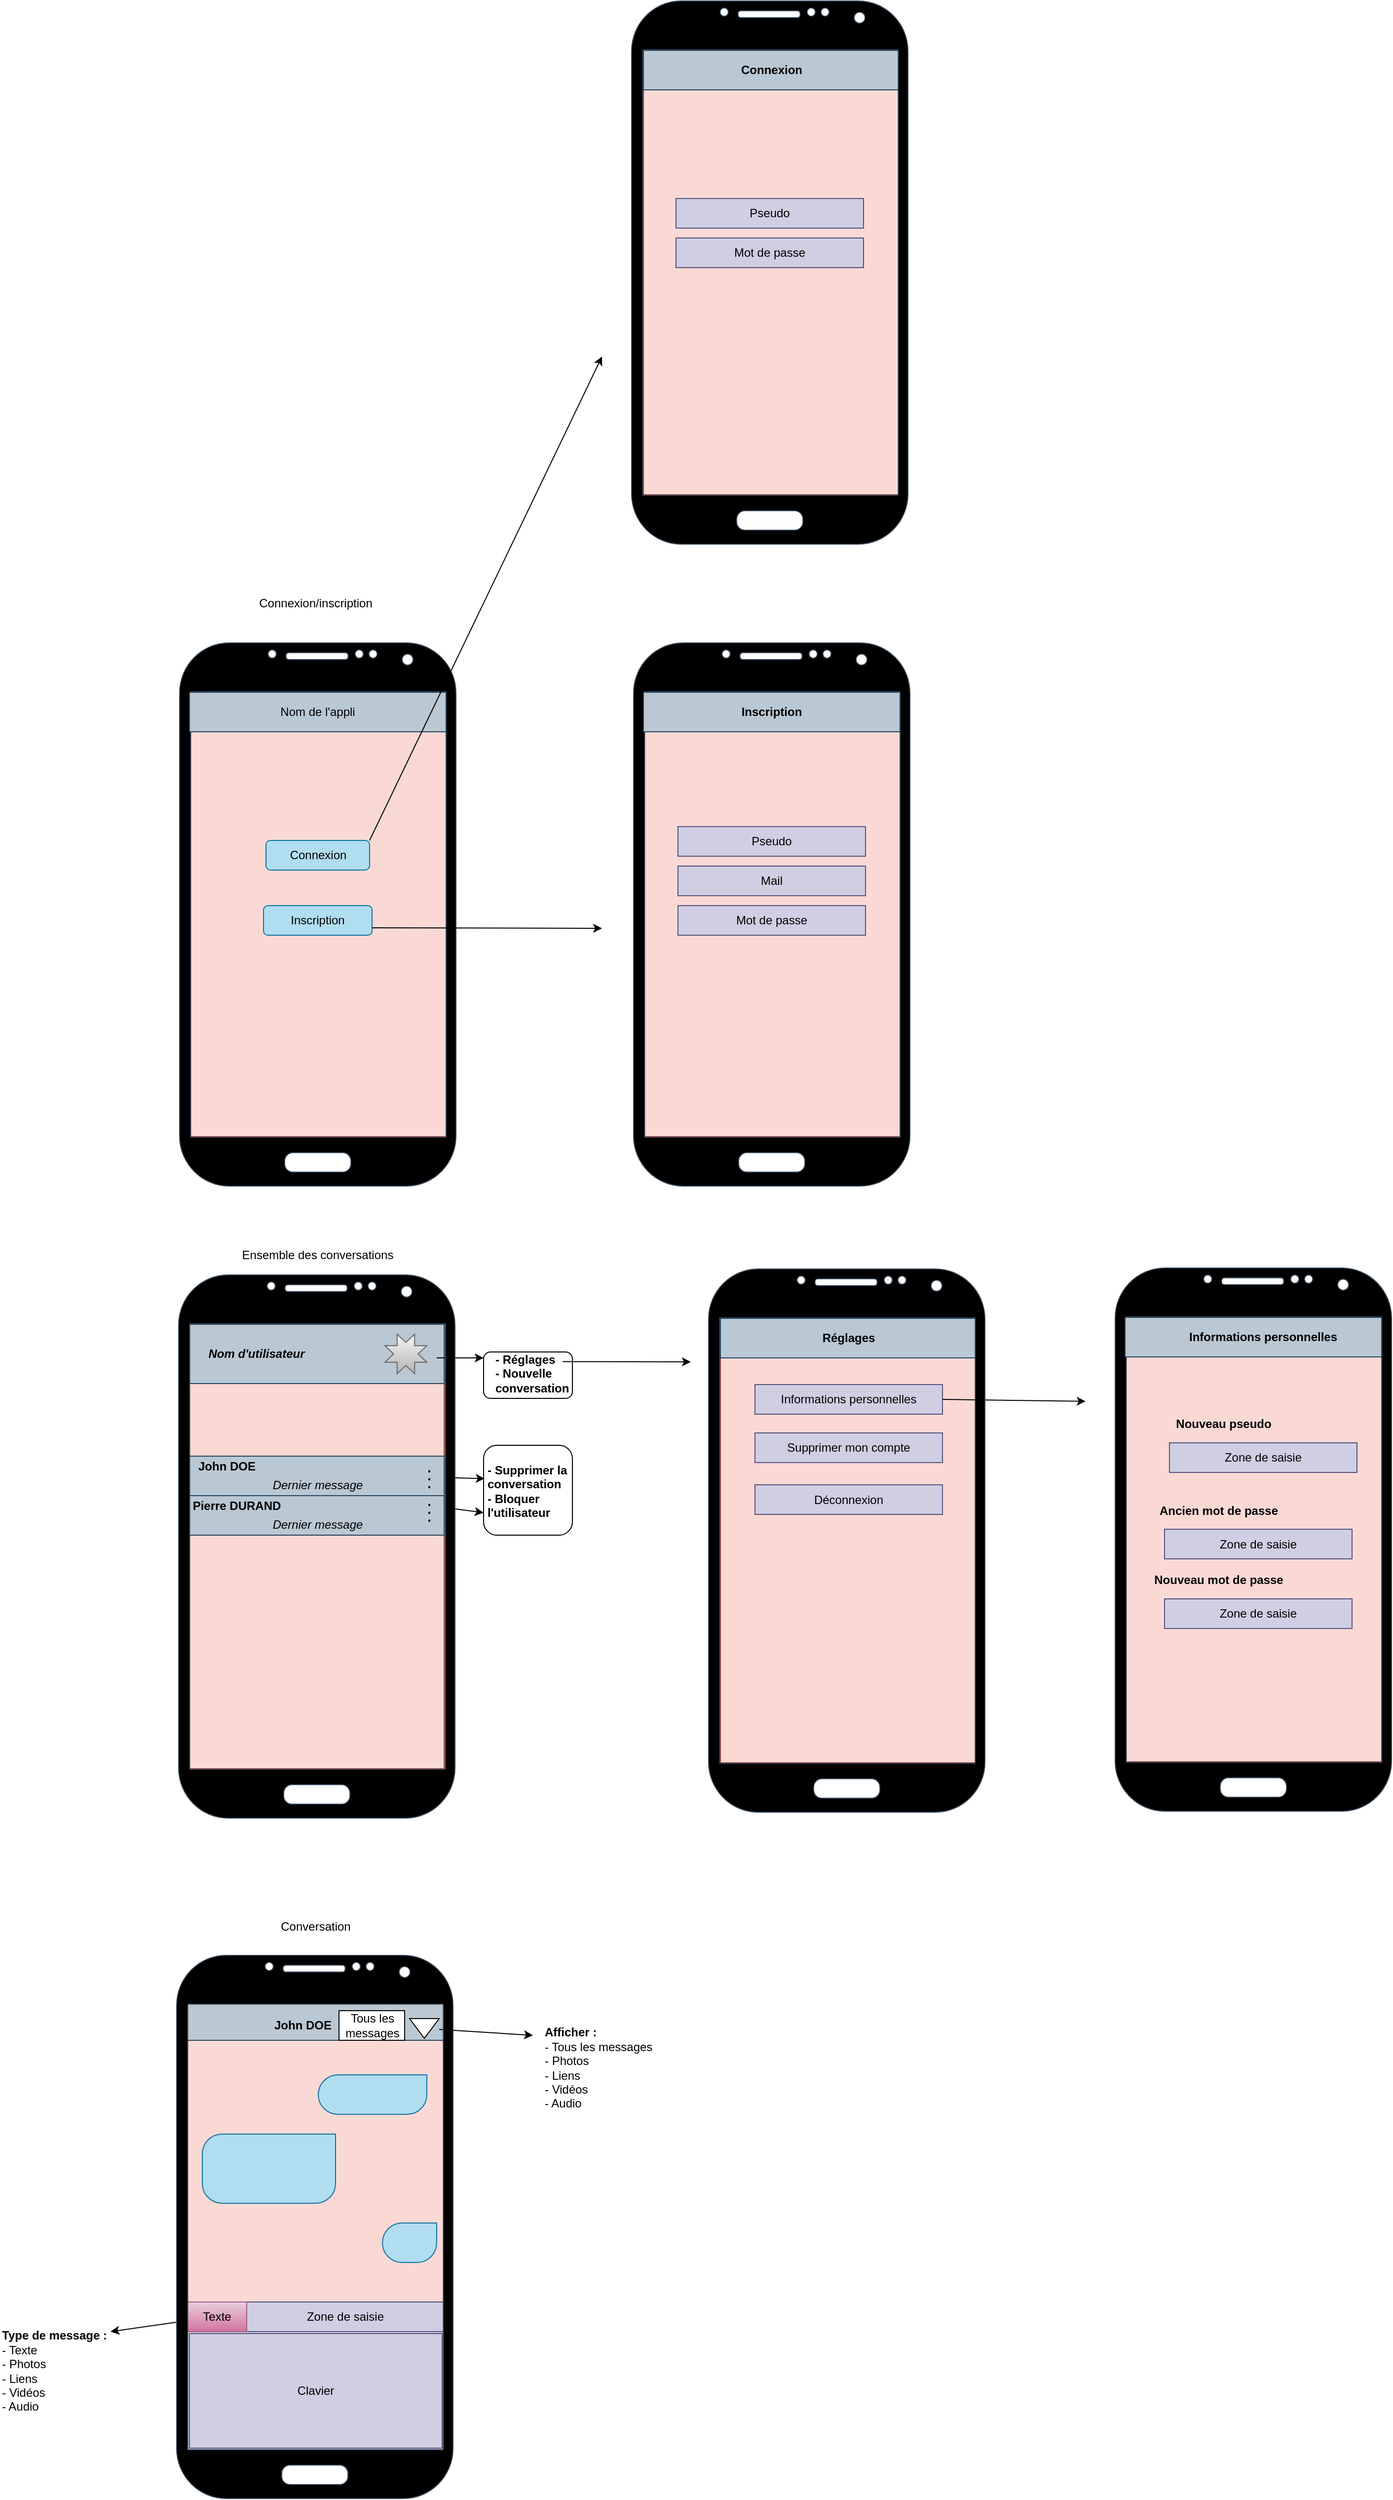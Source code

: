 <mxfile version="15.2.7" type="device"><diagram id="qiKx6DT3-32u1i0_EIaP" name="Page-1"><mxGraphModel dx="1662" dy="1991" grid="1" gridSize="10" guides="1" tooltips="1" connect="1" arrows="1" fold="1" page="1" pageScale="1" pageWidth="827" pageHeight="1169" math="0" shadow="0"><root><mxCell id="0"/><mxCell id="1" parent="0"/><mxCell id="fDx8cpzIvegnMG5BkHER-63" value="" style="rounded=1;whiteSpace=wrap;html=1;" vertex="1" parent="1"><mxGeometry x="1220" y="668" width="90" height="47" as="geometry"/></mxCell><mxCell id="fDx8cpzIvegnMG5BkHER-2" value="" style="rounded=0;whiteSpace=wrap;html=1;fillColor=#fad9d5;strokeColor=#ae4132;" vertex="1" parent="1"><mxGeometry x="920" y="640" width="260" height="450" as="geometry"/></mxCell><mxCell id="fDx8cpzIvegnMG5BkHER-50" value="" style="rounded=0;whiteSpace=wrap;html=1;fillColor=#bac8d3;strokeColor=#23445d;" vertex="1" parent="1"><mxGeometry x="920" y="640" width="260" height="60" as="geometry"/></mxCell><mxCell id="fDx8cpzIvegnMG5BkHER-11" value="" style="rounded=0;whiteSpace=wrap;html=1;fillColor=#bac8d3;strokeColor=#23445d;" vertex="1" parent="1"><mxGeometry x="920" y="773.5" width="260" height="40" as="geometry"/></mxCell><mxCell id="fDx8cpzIvegnMG5BkHER-1" value="" style="rounded=0;whiteSpace=wrap;html=1;fillColor=#fad9d5;strokeColor=#ae4132;" vertex="1" parent="1"><mxGeometry x="922" width="260" height="450" as="geometry"/></mxCell><mxCell id="fDx8cpzIvegnMG5BkHER-3" value="" style="rounded=0;whiteSpace=wrap;html=1;fillColor=#fad9d5;strokeColor=#ae4132;" vertex="1" parent="1"><mxGeometry x="920" y="1330" width="260" height="450" as="geometry"/></mxCell><mxCell id="fDx8cpzIvegnMG5BkHER-4" value="Connexion/inscription" style="text;html=1;strokeColor=none;fillColor=none;align=center;verticalAlign=middle;whiteSpace=wrap;rounded=0;" vertex="1" parent="1"><mxGeometry x="1030" y="-100" width="40" height="20" as="geometry"/></mxCell><mxCell id="fDx8cpzIvegnMG5BkHER-5" value="Ensemble des conversations" style="text;html=1;strokeColor=none;fillColor=none;align=center;verticalAlign=middle;whiteSpace=wrap;rounded=0;" vertex="1" parent="1"><mxGeometry x="957" y="560" width="190" height="20" as="geometry"/></mxCell><mxCell id="fDx8cpzIvegnMG5BkHER-6" value="Conversation" style="text;html=1;strokeColor=none;fillColor=none;align=center;verticalAlign=middle;whiteSpace=wrap;rounded=0;" vertex="1" parent="1"><mxGeometry x="955" y="1240" width="190" height="20" as="geometry"/></mxCell><mxCell id="fDx8cpzIvegnMG5BkHER-7" value="Connexion" style="rounded=1;whiteSpace=wrap;html=1;fillColor=#b1ddf0;strokeColor=#10739e;" vertex="1" parent="1"><mxGeometry x="999.5" y="150" width="105" height="30" as="geometry"/></mxCell><mxCell id="fDx8cpzIvegnMG5BkHER-8" value="Inscription" style="rounded=1;whiteSpace=wrap;html=1;fillColor=#b1ddf0;strokeColor=#10739e;" vertex="1" parent="1"><mxGeometry x="997" y="216" width="110" height="30" as="geometry"/></mxCell><mxCell id="fDx8cpzIvegnMG5BkHER-10" value="&lt;b&gt;John DOE&lt;/b&gt;" style="text;html=1;strokeColor=none;fillColor=none;align=center;verticalAlign=middle;whiteSpace=wrap;rounded=0;" vertex="1" parent="1"><mxGeometry x="920" y="773.5" width="80" height="20" as="geometry"/></mxCell><mxCell id="fDx8cpzIvegnMG5BkHER-12" value="&lt;i&gt;Dernier message&lt;/i&gt;" style="text;html=1;strokeColor=none;fillColor=none;align=center;verticalAlign=middle;whiteSpace=wrap;rounded=0;" vertex="1" parent="1"><mxGeometry x="997" y="792.5" width="110" height="20" as="geometry"/></mxCell><mxCell id="fDx8cpzIvegnMG5BkHER-13" value="" style="rounded=0;whiteSpace=wrap;html=1;fillColor=#bac8d3;strokeColor=#23445d;" vertex="1" parent="1"><mxGeometry x="920" y="813.5" width="260" height="40" as="geometry"/></mxCell><mxCell id="fDx8cpzIvegnMG5BkHER-14" value="&lt;b&gt;Pierre DURAND&lt;/b&gt;" style="text;html=1;strokeColor=none;fillColor=none;align=center;verticalAlign=middle;whiteSpace=wrap;rounded=0;" vertex="1" parent="1"><mxGeometry x="920" y="813.5" width="100" height="20" as="geometry"/></mxCell><mxCell id="fDx8cpzIvegnMG5BkHER-15" value="&lt;i&gt;Dernier message&lt;/i&gt;" style="text;html=1;strokeColor=none;fillColor=none;align=center;verticalAlign=middle;whiteSpace=wrap;rounded=0;" vertex="1" parent="1"><mxGeometry x="997" y="832.5" width="110" height="20" as="geometry"/></mxCell><mxCell id="fDx8cpzIvegnMG5BkHER-19" value="" style="verticalLabelPosition=bottom;verticalAlign=top;html=1;shape=mxgraph.basic.8_point_star;fillColor=#f5f5f5;strokeColor=#666666;gradientColor=#b3b3b3;" vertex="1" parent="1"><mxGeometry x="1120" y="650" width="42.5" height="40" as="geometry"/></mxCell><mxCell id="fDx8cpzIvegnMG5BkHER-20" value="&lt;b&gt;&lt;i&gt;Nom d'utilisateur&lt;/i&gt;&lt;/b&gt;" style="text;html=1;strokeColor=none;fillColor=none;align=center;verticalAlign=middle;whiteSpace=wrap;rounded=0;" vertex="1" parent="1"><mxGeometry x="930" y="660" width="120" height="20" as="geometry"/></mxCell><mxCell id="fDx8cpzIvegnMG5BkHER-24" value="" style="rounded=0;whiteSpace=wrap;html=1;fillColor=#bac8d3;strokeColor=#23445d;" vertex="1" parent="1"><mxGeometry x="920" y="1325" width="260" height="40" as="geometry"/></mxCell><mxCell id="fDx8cpzIvegnMG5BkHER-21" value="&lt;b&gt;John DOE&lt;/b&gt;" style="text;html=1;strokeColor=none;fillColor=none;align=center;verticalAlign=middle;whiteSpace=wrap;rounded=0;" vertex="1" parent="1"><mxGeometry x="997" y="1340" width="80" height="20" as="geometry"/></mxCell><mxCell id="fDx8cpzIvegnMG5BkHER-25" value="" style="verticalLabelPosition=bottom;verticalAlign=top;html=1;shape=mxgraph.basic.three_corner_round_rect;dx=10;rotation=-180;fillColor=#b1ddf0;strokeColor=#10739e;" vertex="1" parent="1"><mxGeometry x="1052.5" y="1400" width="110" height="40" as="geometry"/></mxCell><mxCell id="fDx8cpzIvegnMG5BkHER-26" value="" style="verticalLabelPosition=bottom;verticalAlign=top;html=1;shape=mxgraph.basic.three_corner_round_rect;dx=10;rotation=-180;fillColor=#b1ddf0;strokeColor=#10739e;" vertex="1" parent="1"><mxGeometry x="935" y="1460" width="135" height="70" as="geometry"/></mxCell><mxCell id="fDx8cpzIvegnMG5BkHER-27" value="" style="verticalLabelPosition=bottom;verticalAlign=top;html=1;shape=mxgraph.basic.three_corner_round_rect;dx=10;rotation=-180;fillColor=#b1ddf0;strokeColor=#10739e;" vertex="1" parent="1"><mxGeometry x="1117.5" y="1550" width="55" height="40" as="geometry"/></mxCell><mxCell id="fDx8cpzIvegnMG5BkHER-30" value="Clavier" style="shape=ext;double=1;rounded=0;whiteSpace=wrap;html=1;fillColor=#d0cee2;strokeColor=#56517e;" vertex="1" parent="1"><mxGeometry x="920" y="1660" width="260" height="120" as="geometry"/></mxCell><mxCell id="fDx8cpzIvegnMG5BkHER-31" value="Zone de saisie" style="rounded=0;whiteSpace=wrap;html=1;fillColor=#d0cee2;strokeColor=#56517e;" vertex="1" parent="1"><mxGeometry x="980" y="1630" width="200" height="30" as="geometry"/></mxCell><mxCell id="fDx8cpzIvegnMG5BkHER-34" value="Tous les messages" style="rounded=0;whiteSpace=wrap;html=1;" vertex="1" parent="1"><mxGeometry x="1073.5" y="1335" width="66.5" height="30" as="geometry"/></mxCell><mxCell id="fDx8cpzIvegnMG5BkHER-35" value="" style="html=1;shadow=0;dashed=0;align=center;verticalAlign=middle;shape=mxgraph.arrows2.arrow;dy=0.6;dx=40;direction=south;notch=0;" vertex="1" parent="1"><mxGeometry x="1145" y="1343" width="30" height="20" as="geometry"/></mxCell><mxCell id="fDx8cpzIvegnMG5BkHER-36" value="" style="endArrow=classic;html=1;" edge="1" parent="1" source="fDx8cpzIvegnMG5BkHER-35"><mxGeometry width="50" height="50" relative="1" as="geometry"><mxPoint x="1180" y="1400" as="sourcePoint"/><mxPoint x="1270" y="1360" as="targetPoint"/></mxGeometry></mxCell><mxCell id="fDx8cpzIvegnMG5BkHER-37" value="&lt;b&gt;Afficher :&lt;/b&gt;&amp;nbsp;&lt;br&gt;- Tous les messages&lt;br&gt;- Photos&lt;br&gt;- Liens&lt;br&gt;- Vidéos&lt;br&gt;- Audio" style="text;html=1;strokeColor=none;fillColor=none;align=left;verticalAlign=middle;whiteSpace=wrap;rounded=0;" vertex="1" parent="1"><mxGeometry x="1280" y="1343" width="180" height="100" as="geometry"/></mxCell><mxCell id="fDx8cpzIvegnMG5BkHER-38" value="Texte" style="rounded=0;whiteSpace=wrap;html=1;gradientColor=#d5739d;fillColor=#e6d0de;strokeColor=#996185;" vertex="1" parent="1"><mxGeometry x="920" y="1630" width="60" height="30" as="geometry"/></mxCell><mxCell id="fDx8cpzIvegnMG5BkHER-39" value="" style="endArrow=classic;html=1;" edge="1" parent="1"><mxGeometry width="50" height="50" relative="1" as="geometry"><mxPoint x="912" y="1650" as="sourcePoint"/><mxPoint x="842" y="1660" as="targetPoint"/></mxGeometry></mxCell><mxCell id="fDx8cpzIvegnMG5BkHER-40" value="&lt;b&gt;Type de message :&amp;nbsp;&lt;/b&gt;&lt;br&gt;- Texte&lt;br&gt;- Photos&lt;br&gt;- Liens&lt;br&gt;- Vidéos&lt;br&gt;- Audio" style="text;html=1;strokeColor=none;fillColor=none;align=left;verticalAlign=middle;whiteSpace=wrap;rounded=0;" vertex="1" parent="1"><mxGeometry x="730" y="1650" width="180" height="100" as="geometry"/></mxCell><mxCell id="fDx8cpzIvegnMG5BkHER-41" value="" style="endArrow=classic;html=1;" edge="1" parent="1"><mxGeometry width="50" height="50" relative="1" as="geometry"><mxPoint x="1172.5" y="673.955" as="sourcePoint"/><mxPoint x="1220" y="674" as="targetPoint"/></mxGeometry></mxCell><mxCell id="fDx8cpzIvegnMG5BkHER-42" value="&lt;b&gt;- Réglages&lt;br&gt;- Nouvelle conversation&lt;br&gt;&lt;/b&gt;" style="text;html=1;strokeColor=none;fillColor=none;align=left;verticalAlign=middle;whiteSpace=wrap;rounded=0;" vertex="1" parent="1"><mxGeometry x="1230" y="660" width="80" height="60" as="geometry"/></mxCell><mxCell id="fDx8cpzIvegnMG5BkHER-44" value="" style="rounded=0;whiteSpace=wrap;html=1;fillColor=#fad9d5;strokeColor=#ae4132;" vertex="1" parent="1"><mxGeometry x="1870" y="633" width="260" height="450" as="geometry"/></mxCell><mxCell id="fDx8cpzIvegnMG5BkHER-46" value="Zone de saisie" style="rounded=0;whiteSpace=wrap;html=1;fillColor=#d0cee2;strokeColor=#56517e;" vertex="1" parent="1"><mxGeometry x="1910" y="847.5" width="190" height="30" as="geometry"/></mxCell><mxCell id="fDx8cpzIvegnMG5BkHER-47" value="&lt;b&gt;Ancien mot de passe&lt;/b&gt;" style="text;html=1;strokeColor=none;fillColor=none;align=center;verticalAlign=middle;whiteSpace=wrap;rounded=0;" vertex="1" parent="1"><mxGeometry x="1890" y="818.5" width="150" height="20" as="geometry"/></mxCell><mxCell id="fDx8cpzIvegnMG5BkHER-48" value="Zone de saisie" style="rounded=0;whiteSpace=wrap;html=1;fillColor=#d0cee2;strokeColor=#56517e;" vertex="1" parent="1"><mxGeometry x="1910" y="918" width="190" height="30" as="geometry"/></mxCell><mxCell id="fDx8cpzIvegnMG5BkHER-49" value="&lt;b&gt;Nouveau mot de passe&lt;/b&gt;" style="text;html=1;strokeColor=none;fillColor=none;align=center;verticalAlign=middle;whiteSpace=wrap;rounded=0;" vertex="1" parent="1"><mxGeometry x="1890" y="889" width="150" height="20" as="geometry"/></mxCell><mxCell id="fDx8cpzIvegnMG5BkHER-51" value="" style="rounded=0;whiteSpace=wrap;html=1;fillColor=#fad9d5;strokeColor=#ae4132;" vertex="1" parent="1"><mxGeometry x="1460" y="634" width="260" height="450" as="geometry"/></mxCell><mxCell id="fDx8cpzIvegnMG5BkHER-53" value="Informations personnelles" style="rounded=0;whiteSpace=wrap;html=1;fillColor=#d0cee2;strokeColor=#56517e;" vertex="1" parent="1"><mxGeometry x="1495" y="701" width="190" height="30" as="geometry"/></mxCell><mxCell id="fDx8cpzIvegnMG5BkHER-58" value="" style="endArrow=classic;html=1;exitX=1;exitY=0.5;exitDx=0;exitDy=0;" edge="1" parent="1" source="fDx8cpzIvegnMG5BkHER-53"><mxGeometry width="50" height="50" relative="1" as="geometry"><mxPoint x="1730" y="717.955" as="sourcePoint"/><mxPoint x="1830" y="718" as="targetPoint"/></mxGeometry></mxCell><mxCell id="fDx8cpzIvegnMG5BkHER-60" value="" style="rounded=0;whiteSpace=wrap;html=1;fillColor=#bac8d3;strokeColor=#23445d;" vertex="1" parent="1"><mxGeometry x="1460" y="634" width="260" height="40" as="geometry"/></mxCell><mxCell id="fDx8cpzIvegnMG5BkHER-61" value="&lt;b&gt;Réglages&lt;/b&gt;" style="text;html=1;strokeColor=none;fillColor=none;align=center;verticalAlign=middle;whiteSpace=wrap;rounded=0;" vertex="1" parent="1"><mxGeometry x="1550" y="644" width="80" height="20" as="geometry"/></mxCell><mxCell id="fDx8cpzIvegnMG5BkHER-62" value="" style="endArrow=classic;html=1;" edge="1" parent="1"><mxGeometry width="50" height="50" relative="1" as="geometry"><mxPoint x="1300" y="677.715" as="sourcePoint"/><mxPoint x="1430" y="678" as="targetPoint"/></mxGeometry></mxCell><mxCell id="fDx8cpzIvegnMG5BkHER-64" value="&lt;p style=&quot;line-height: 40%; font-size: 20px;&quot;&gt;.&lt;br style=&quot;font-size: 20px;&quot;&gt;.&lt;br style=&quot;font-size: 20px;&quot;&gt;.&lt;/p&gt;" style="text;html=1;strokeColor=none;fillColor=none;align=center;verticalAlign=middle;whiteSpace=wrap;rounded=0;fontSize=20;" vertex="1" parent="1"><mxGeometry x="1145" y="762" width="40" height="56.5" as="geometry"/></mxCell><mxCell id="fDx8cpzIvegnMG5BkHER-65" value="&lt;p style=&quot;line-height: 40%; font-size: 20px;&quot;&gt;.&lt;br style=&quot;font-size: 20px;&quot;&gt;.&lt;br style=&quot;font-size: 20px;&quot;&gt;.&lt;/p&gt;" style="text;html=1;strokeColor=none;fillColor=none;align=center;verticalAlign=middle;whiteSpace=wrap;rounded=0;fontSize=20;" vertex="1" parent="1"><mxGeometry x="1145" y="795.25" width="40" height="56.5" as="geometry"/></mxCell><mxCell id="fDx8cpzIvegnMG5BkHER-66" value="" style="rounded=1;whiteSpace=wrap;html=1;" vertex="1" parent="1"><mxGeometry x="1220" y="762.5" width="90" height="91" as="geometry"/></mxCell><mxCell id="fDx8cpzIvegnMG5BkHER-67" value="" style="endArrow=classic;html=1;exitX=1;exitY=0;exitDx=0;exitDy=0;entryX=0.012;entryY=0.371;entryDx=0;entryDy=0;entryPerimeter=0;" edge="1" parent="1" source="fDx8cpzIvegnMG5BkHER-65" target="fDx8cpzIvegnMG5BkHER-66"><mxGeometry width="50" height="50" relative="1" as="geometry"><mxPoint x="1182.5" y="683.955" as="sourcePoint"/><mxPoint x="1230" y="684" as="targetPoint"/></mxGeometry></mxCell><mxCell id="fDx8cpzIvegnMG5BkHER-68" value="" style="endArrow=classic;html=1;entryX=0;entryY=0.75;entryDx=0;entryDy=0;" edge="1" parent="1" source="fDx8cpzIvegnMG5BkHER-65" target="fDx8cpzIvegnMG5BkHER-66"><mxGeometry width="50" height="50" relative="1" as="geometry"><mxPoint x="1195" y="805.25" as="sourcePoint"/><mxPoint x="1231.08" y="806.437" as="targetPoint"/></mxGeometry></mxCell><mxCell id="fDx8cpzIvegnMG5BkHER-69" value="&lt;b&gt;- Supprimer la conversation&lt;br&gt;- Bloquer l'utilisateur&lt;br&gt;&lt;/b&gt;" style="text;html=1;strokeColor=none;fillColor=none;align=left;verticalAlign=middle;whiteSpace=wrap;rounded=0;" vertex="1" parent="1"><mxGeometry x="1222" y="773.5" width="120" height="70" as="geometry"/></mxCell><mxCell id="fDx8cpzIvegnMG5BkHER-70" value="" style="verticalLabelPosition=bottom;verticalAlign=top;html=1;shadow=0;dashed=0;strokeWidth=1;shape=mxgraph.android.phone2;strokeColor=#314354;fontSize=20;fillColor=#000000;fontColor=#ffffff;" vertex="1" parent="1"><mxGeometry x="912" y="-50" width="280" height="550" as="geometry"/></mxCell><mxCell id="fDx8cpzIvegnMG5BkHER-72" value="" style="verticalLabelPosition=bottom;verticalAlign=top;html=1;shadow=0;dashed=0;strokeWidth=1;shape=mxgraph.android.phone2;strokeColor=#314354;fontSize=20;fillColor=#000000;fontColor=#ffffff;" vertex="1" parent="1"><mxGeometry x="911" y="590" width="280" height="550" as="geometry"/></mxCell><mxCell id="fDx8cpzIvegnMG5BkHER-74" value="" style="verticalLabelPosition=bottom;verticalAlign=top;html=1;shadow=0;dashed=0;strokeWidth=1;shape=mxgraph.android.phone2;strokeColor=#314354;fontSize=20;fillColor=#000000;fontColor=#ffffff;" vertex="1" parent="1"><mxGeometry x="1860" y="583" width="280" height="550" as="geometry"/></mxCell><mxCell id="fDx8cpzIvegnMG5BkHER-75" value="" style="verticalLabelPosition=bottom;verticalAlign=top;html=1;shadow=0;dashed=0;strokeWidth=1;shape=mxgraph.android.phone2;strokeColor=#314354;fontSize=20;fillColor=#000000;fontColor=#ffffff;" vertex="1" parent="1"><mxGeometry x="1448" y="584" width="280" height="550" as="geometry"/></mxCell><mxCell id="fDx8cpzIvegnMG5BkHER-77" value="" style="verticalLabelPosition=bottom;verticalAlign=top;html=1;shadow=0;dashed=0;strokeWidth=1;shape=mxgraph.android.phone2;strokeColor=#314354;fontSize=20;fillColor=#000000;fontColor=#ffffff;" vertex="1" parent="1"><mxGeometry x="909" y="1279" width="280" height="550" as="geometry"/></mxCell><mxCell id="fDx8cpzIvegnMG5BkHER-78" value="Nom de l'appli" style="rounded=0;whiteSpace=wrap;html=1;fillColor=#bac8d3;strokeColor=#23445d;" vertex="1" parent="1"><mxGeometry x="922" width="260" height="40" as="geometry"/></mxCell><mxCell id="fDx8cpzIvegnMG5BkHER-79" value="" style="rounded=0;whiteSpace=wrap;html=1;fillColor=#fad9d5;strokeColor=#ae4132;" vertex="1" parent="1"><mxGeometry x="1382" width="260" height="450" as="geometry"/></mxCell><mxCell id="fDx8cpzIvegnMG5BkHER-85" value="" style="rounded=0;whiteSpace=wrap;html=1;fillColor=#fad9d5;strokeColor=#ae4132;" vertex="1" parent="1"><mxGeometry x="1382" y="-650" width="260" height="450" as="geometry"/></mxCell><mxCell id="fDx8cpzIvegnMG5BkHER-86" value="Pseudo" style="rounded=0;whiteSpace=wrap;html=1;fillColor=#d0cee2;strokeColor=#56517e;" vertex="1" parent="1"><mxGeometry x="1415" y="-500" width="190" height="30" as="geometry"/></mxCell><mxCell id="fDx8cpzIvegnMG5BkHER-88" value="" style="rounded=0;whiteSpace=wrap;html=1;fillColor=#bac8d3;strokeColor=#23445d;" vertex="1" parent="1"><mxGeometry x="1382" y="-650" width="260" height="40" as="geometry"/></mxCell><mxCell id="fDx8cpzIvegnMG5BkHER-89" value="&lt;b&gt;Connexion&lt;/b&gt;" style="text;html=1;strokeColor=none;fillColor=none;align=center;verticalAlign=middle;whiteSpace=wrap;rounded=0;" vertex="1" parent="1"><mxGeometry x="1472" y="-640" width="80" height="20" as="geometry"/></mxCell><mxCell id="fDx8cpzIvegnMG5BkHER-90" value="" style="verticalLabelPosition=bottom;verticalAlign=top;html=1;shadow=0;dashed=0;strokeWidth=1;shape=mxgraph.android.phone2;strokeColor=#314354;fontSize=20;fillColor=#000000;fontColor=#ffffff;" vertex="1" parent="1"><mxGeometry x="1372" y="-50" width="280" height="550" as="geometry"/></mxCell><mxCell id="fDx8cpzIvegnMG5BkHER-91" value="" style="verticalLabelPosition=bottom;verticalAlign=top;html=1;shadow=0;dashed=0;strokeWidth=1;shape=mxgraph.android.phone2;strokeColor=#314354;fontSize=20;fillColor=#000000;fontColor=#ffffff;" vertex="1" parent="1"><mxGeometry x="1370" y="-700" width="280" height="550" as="geometry"/></mxCell><mxCell id="fDx8cpzIvegnMG5BkHER-92" value="" style="endArrow=classic;html=1;exitX=1;exitY=0;exitDx=0;exitDy=0;" edge="1" parent="1" source="fDx8cpzIvegnMG5BkHER-7"><mxGeometry width="50" height="50" relative="1" as="geometry"><mxPoint x="1310" y="687.715" as="sourcePoint"/><mxPoint x="1340" y="-340" as="targetPoint"/></mxGeometry></mxCell><mxCell id="fDx8cpzIvegnMG5BkHER-93" value="" style="endArrow=classic;html=1;exitX=1;exitY=0.75;exitDx=0;exitDy=0;" edge="1" parent="1" source="fDx8cpzIvegnMG5BkHER-8"><mxGeometry width="50" height="50" relative="1" as="geometry"><mxPoint x="1114.5" y="160" as="sourcePoint"/><mxPoint x="1340" y="239" as="targetPoint"/></mxGeometry></mxCell><mxCell id="fDx8cpzIvegnMG5BkHER-94" value="" style="rounded=0;whiteSpace=wrap;html=1;fillColor=#bac8d3;strokeColor=#23445d;" vertex="1" parent="1"><mxGeometry x="1382" width="260" height="40" as="geometry"/></mxCell><mxCell id="fDx8cpzIvegnMG5BkHER-95" value="&lt;b&gt;Inscription&lt;/b&gt;" style="text;html=1;strokeColor=none;fillColor=none;align=center;verticalAlign=middle;whiteSpace=wrap;rounded=0;" vertex="1" parent="1"><mxGeometry x="1472" y="10" width="80" height="20" as="geometry"/></mxCell><mxCell id="fDx8cpzIvegnMG5BkHER-96" value="Mot de passe" style="rounded=0;whiteSpace=wrap;html=1;fillColor=#d0cee2;strokeColor=#56517e;" vertex="1" parent="1"><mxGeometry x="1415" y="-460" width="190" height="30" as="geometry"/></mxCell><mxCell id="fDx8cpzIvegnMG5BkHER-100" value="Pseudo" style="rounded=0;whiteSpace=wrap;html=1;fillColor=#d0cee2;strokeColor=#56517e;" vertex="1" parent="1"><mxGeometry x="1417" y="136" width="190" height="30" as="geometry"/></mxCell><mxCell id="fDx8cpzIvegnMG5BkHER-101" value="Mot de passe" style="rounded=0;whiteSpace=wrap;html=1;fillColor=#d0cee2;strokeColor=#56517e;" vertex="1" parent="1"><mxGeometry x="1417" y="216" width="190" height="30" as="geometry"/></mxCell><mxCell id="fDx8cpzIvegnMG5BkHER-102" value="Mail" style="rounded=0;whiteSpace=wrap;html=1;fillColor=#d0cee2;strokeColor=#56517e;" vertex="1" parent="1"><mxGeometry x="1417" y="176" width="190" height="30" as="geometry"/></mxCell><mxCell id="fDx8cpzIvegnMG5BkHER-103" value="" style="rounded=0;whiteSpace=wrap;html=1;fillColor=#bac8d3;strokeColor=#23445d;" vertex="1" parent="1"><mxGeometry x="1870" y="633" width="260" height="40" as="geometry"/></mxCell><mxCell id="fDx8cpzIvegnMG5BkHER-104" value="&lt;b&gt;Informations personnelles&lt;/b&gt;" style="text;html=1;strokeColor=none;fillColor=none;align=center;verticalAlign=middle;whiteSpace=wrap;rounded=0;" vertex="1" parent="1"><mxGeometry x="1920" y="643" width="180" height="20" as="geometry"/></mxCell><mxCell id="fDx8cpzIvegnMG5BkHER-105" value="Supprimer mon compte" style="rounded=0;whiteSpace=wrap;html=1;fillColor=#d0cee2;strokeColor=#56517e;" vertex="1" parent="1"><mxGeometry x="1495" y="750" width="190" height="30" as="geometry"/></mxCell><mxCell id="fDx8cpzIvegnMG5BkHER-106" value="Zone de saisie" style="rounded=0;whiteSpace=wrap;html=1;fillColor=#d0cee2;strokeColor=#56517e;" vertex="1" parent="1"><mxGeometry x="1915" y="760" width="190" height="30" as="geometry"/></mxCell><mxCell id="fDx8cpzIvegnMG5BkHER-107" value="&lt;b&gt;Nouveau pseudo&lt;/b&gt;" style="text;html=1;strokeColor=none;fillColor=none;align=center;verticalAlign=middle;whiteSpace=wrap;rounded=0;" vertex="1" parent="1"><mxGeometry x="1895" y="731" width="150" height="20" as="geometry"/></mxCell><mxCell id="fDx8cpzIvegnMG5BkHER-108" value="Déconnexion" style="rounded=0;whiteSpace=wrap;html=1;fillColor=#d0cee2;strokeColor=#56517e;" vertex="1" parent="1"><mxGeometry x="1495" y="802.5" width="190" height="30" as="geometry"/></mxCell></root></mxGraphModel></diagram></mxfile>